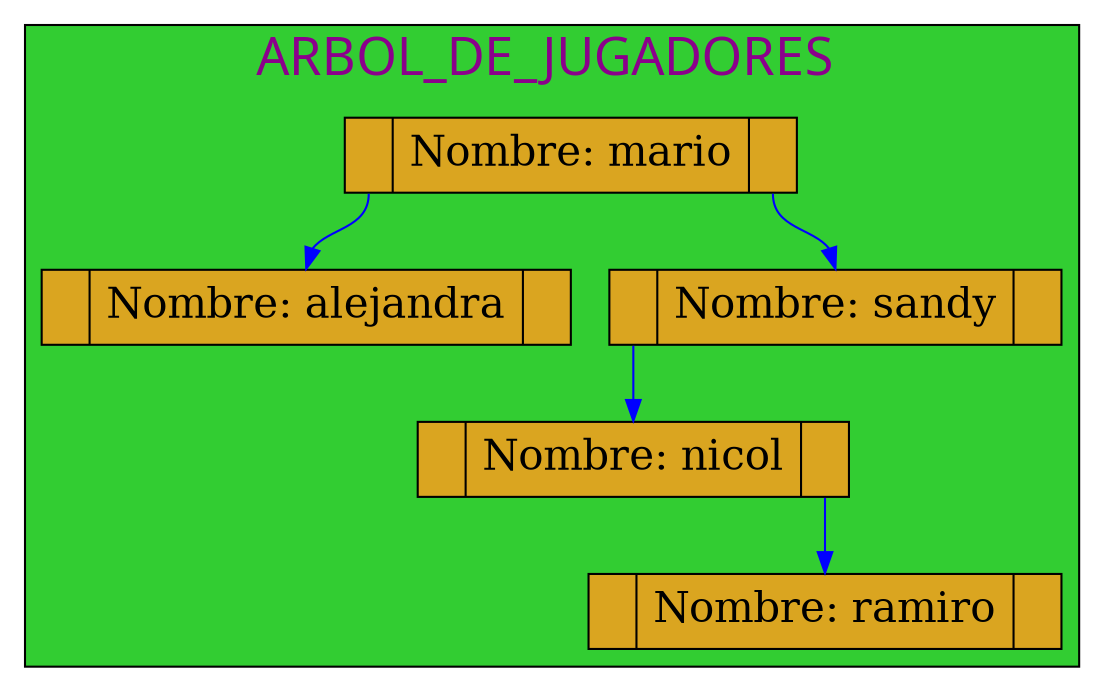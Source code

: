 digraph ArbolBB{
subgraph cluster_1 {

label= "ARBOL_DE_JUGADORES ";
labelloc=t;
fontcolor=magenta4;
fontname=algerian
fontsize=25;
style=filled;
fillcolor=limegreen;
node[shape=record,height=0.5 style=filled fontcolor=black fillcolor=goldenrod fontsize=20 ];


25770475696[label="<f0> |<f1>Nombre: mario |<f2> " ]; 
25770475888[label="<f0> |<f1>Nombre: sandy |<f2>" ]
25770476400[label="<f0> |<f1>Nombre: nicol |<f2>" ]
25770476400[label="<f0> |<f1>Nombre: nicol |<f2>" ]
25770476976[label="<f0> |<f1>Nombre: alejandra |<f2>" ]
25770476864[label="<f0> |<f1>Nombre: ramiro |<f2>" ]
25770476864[label="<f0> |<f1>Nombre: ramiro |<f2>" ]
25770476864[label="<f0> |<f1>Nombre: ramiro |<f2>" ]

25770475696:f2->25770475888:f1 [color=blue ]
25770475888:f0->25770476400:f1 [color=blue]
25770475696:f0->25770476976:f1 [color=blue]
25770476400:f2->25770476864:f1 [color=blue ]

 }

 }